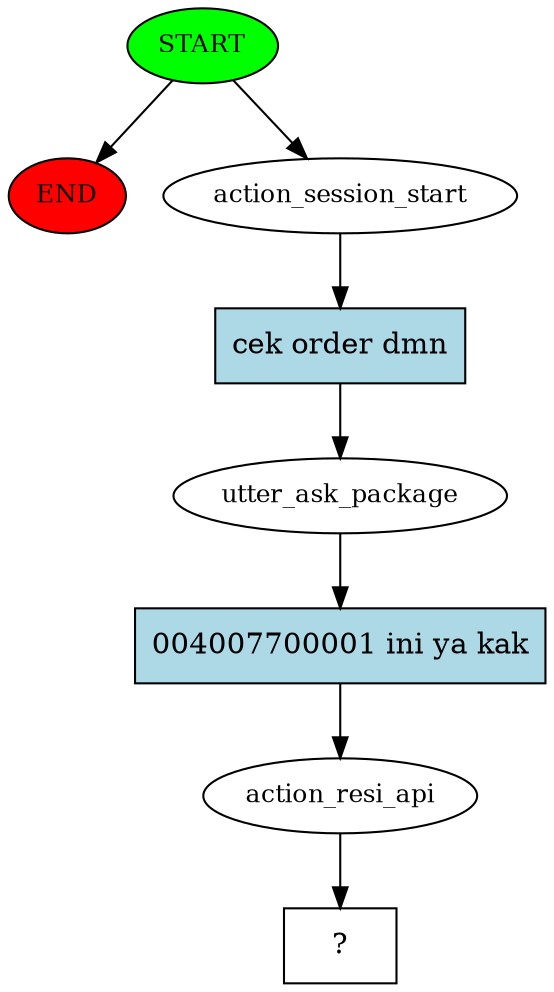 digraph  {
0 [class="start active", fillcolor=green, fontsize=12, label=START, style=filled];
"-1" [class=end, fillcolor=red, fontsize=12, label=END, style=filled];
1 [class=active, fontsize=12, label=action_session_start];
2 [class=active, fontsize=12, label=utter_ask_package];
3 [class=active, fontsize=12, label=action_resi_api];
4 [class="intent dashed active", label="  ?  ", shape=rect];
5 [class="intent active", fillcolor=lightblue, label="cek order dmn", shape=rect, style=filled];
6 [class="intent active", fillcolor=lightblue, label="004007700001 ini ya kak", shape=rect, style=filled];
0 -> "-1"  [class="", key=NONE, label=""];
0 -> 1  [class=active, key=NONE, label=""];
1 -> 5  [class=active, key=0];
2 -> 6  [class=active, key=0];
3 -> 4  [class=active, key=NONE, label=""];
5 -> 2  [class=active, key=0];
6 -> 3  [class=active, key=0];
}

